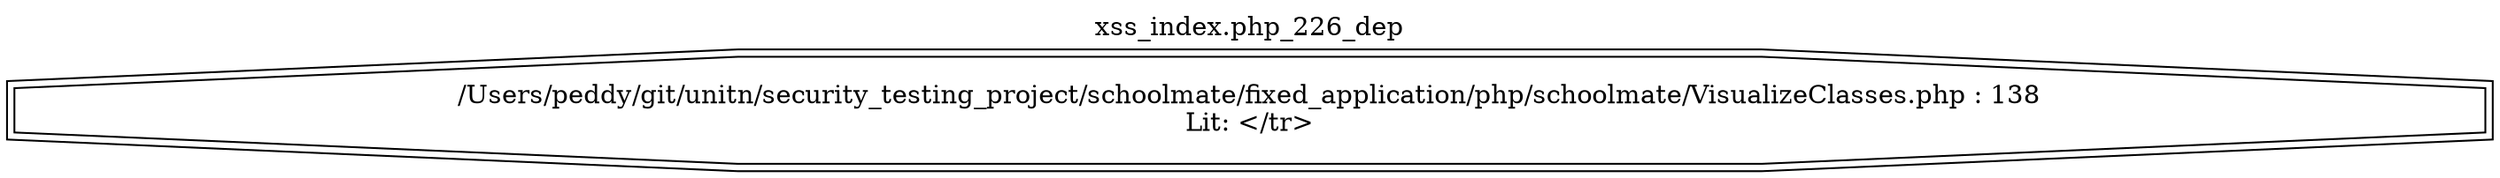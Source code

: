 digraph cfg {
  label="xss_index.php_226_dep";
  labelloc=t;
  n1 [shape=doubleoctagon, label="/Users/peddy/git/unitn/security_testing_project/schoolmate/fixed_application/php/schoolmate/VisualizeClasses.php : 138\nLit: </tr>\n"];
}
